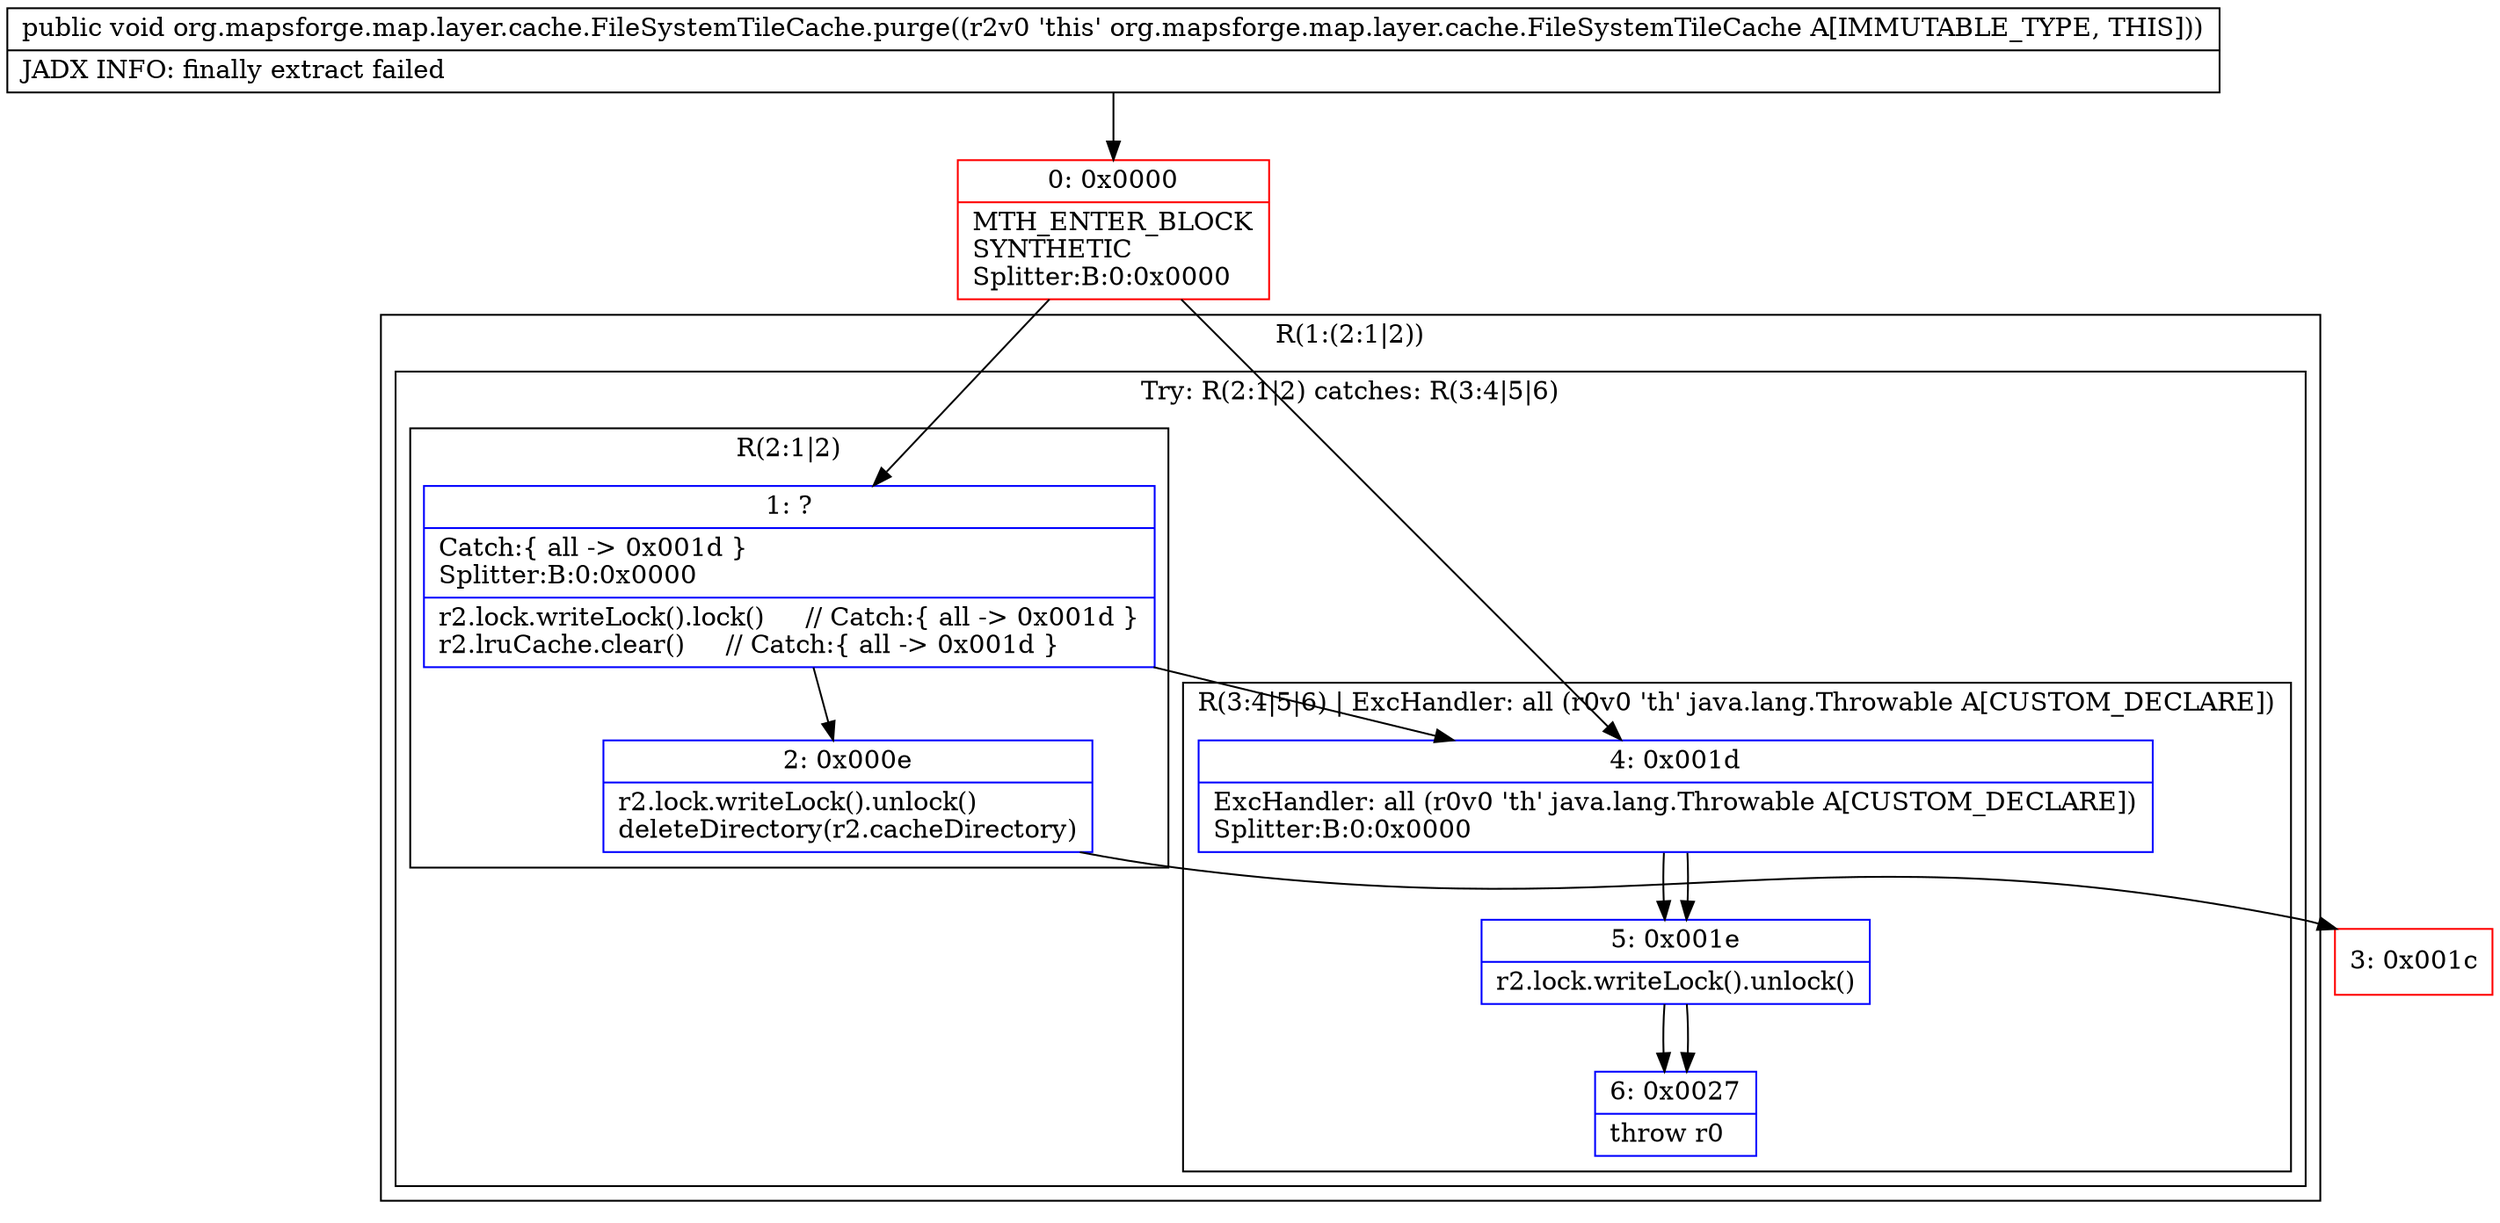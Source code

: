 digraph "CFG fororg.mapsforge.map.layer.cache.FileSystemTileCache.purge()V" {
subgraph cluster_Region_1776135362 {
label = "R(1:(2:1|2))";
node [shape=record,color=blue];
subgraph cluster_TryCatchRegion_1533523787 {
label = "Try: R(2:1|2) catches: R(3:4|5|6)";
node [shape=record,color=blue];
subgraph cluster_Region_465622757 {
label = "R(2:1|2)";
node [shape=record,color=blue];
Node_1 [shape=record,label="{1\:\ ?|Catch:\{ all \-\> 0x001d \}\lSplitter:B:0:0x0000\l|r2.lock.writeLock().lock()     \/\/ Catch:\{ all \-\> 0x001d \}\lr2.lruCache.clear()     \/\/ Catch:\{ all \-\> 0x001d \}\l}"];
Node_2 [shape=record,label="{2\:\ 0x000e|r2.lock.writeLock().unlock()\ldeleteDirectory(r2.cacheDirectory)\l}"];
}
subgraph cluster_Region_672933745 {
label = "R(3:4|5|6) | ExcHandler: all (r0v0 'th' java.lang.Throwable A[CUSTOM_DECLARE])\l";
node [shape=record,color=blue];
Node_4 [shape=record,label="{4\:\ 0x001d|ExcHandler: all (r0v0 'th' java.lang.Throwable A[CUSTOM_DECLARE])\lSplitter:B:0:0x0000\l}"];
Node_5 [shape=record,label="{5\:\ 0x001e|r2.lock.writeLock().unlock()\l}"];
Node_6 [shape=record,label="{6\:\ 0x0027|throw r0\l}"];
}
}
}
subgraph cluster_Region_672933745 {
label = "R(3:4|5|6) | ExcHandler: all (r0v0 'th' java.lang.Throwable A[CUSTOM_DECLARE])\l";
node [shape=record,color=blue];
Node_4 [shape=record,label="{4\:\ 0x001d|ExcHandler: all (r0v0 'th' java.lang.Throwable A[CUSTOM_DECLARE])\lSplitter:B:0:0x0000\l}"];
Node_5 [shape=record,label="{5\:\ 0x001e|r2.lock.writeLock().unlock()\l}"];
Node_6 [shape=record,label="{6\:\ 0x0027|throw r0\l}"];
}
Node_0 [shape=record,color=red,label="{0\:\ 0x0000|MTH_ENTER_BLOCK\lSYNTHETIC\lSplitter:B:0:0x0000\l}"];
Node_3 [shape=record,color=red,label="{3\:\ 0x001c}"];
MethodNode[shape=record,label="{public void org.mapsforge.map.layer.cache.FileSystemTileCache.purge((r2v0 'this' org.mapsforge.map.layer.cache.FileSystemTileCache A[IMMUTABLE_TYPE, THIS]))  | JADX INFO: finally extract failed\l}"];
MethodNode -> Node_0;
Node_1 -> Node_2;
Node_1 -> Node_4;
Node_2 -> Node_3;
Node_4 -> Node_5;
Node_5 -> Node_6;
Node_4 -> Node_5;
Node_5 -> Node_6;
Node_0 -> Node_1;
Node_0 -> Node_4;
}

